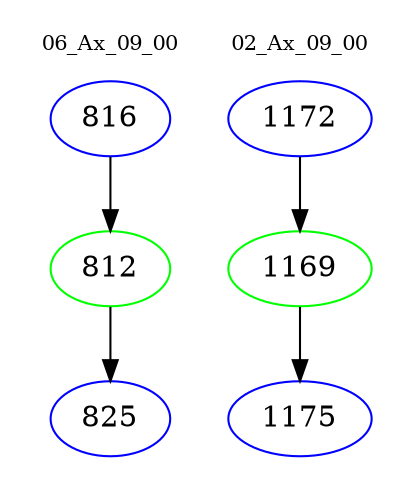 digraph{
subgraph cluster_0 {
color = white
label = "06_Ax_09_00";
fontsize=10;
T0_816 [label="816", color="blue"]
T0_816 -> T0_812 [color="black"]
T0_812 [label="812", color="green"]
T0_812 -> T0_825 [color="black"]
T0_825 [label="825", color="blue"]
}
subgraph cluster_1 {
color = white
label = "02_Ax_09_00";
fontsize=10;
T1_1172 [label="1172", color="blue"]
T1_1172 -> T1_1169 [color="black"]
T1_1169 [label="1169", color="green"]
T1_1169 -> T1_1175 [color="black"]
T1_1175 [label="1175", color="blue"]
}
}
